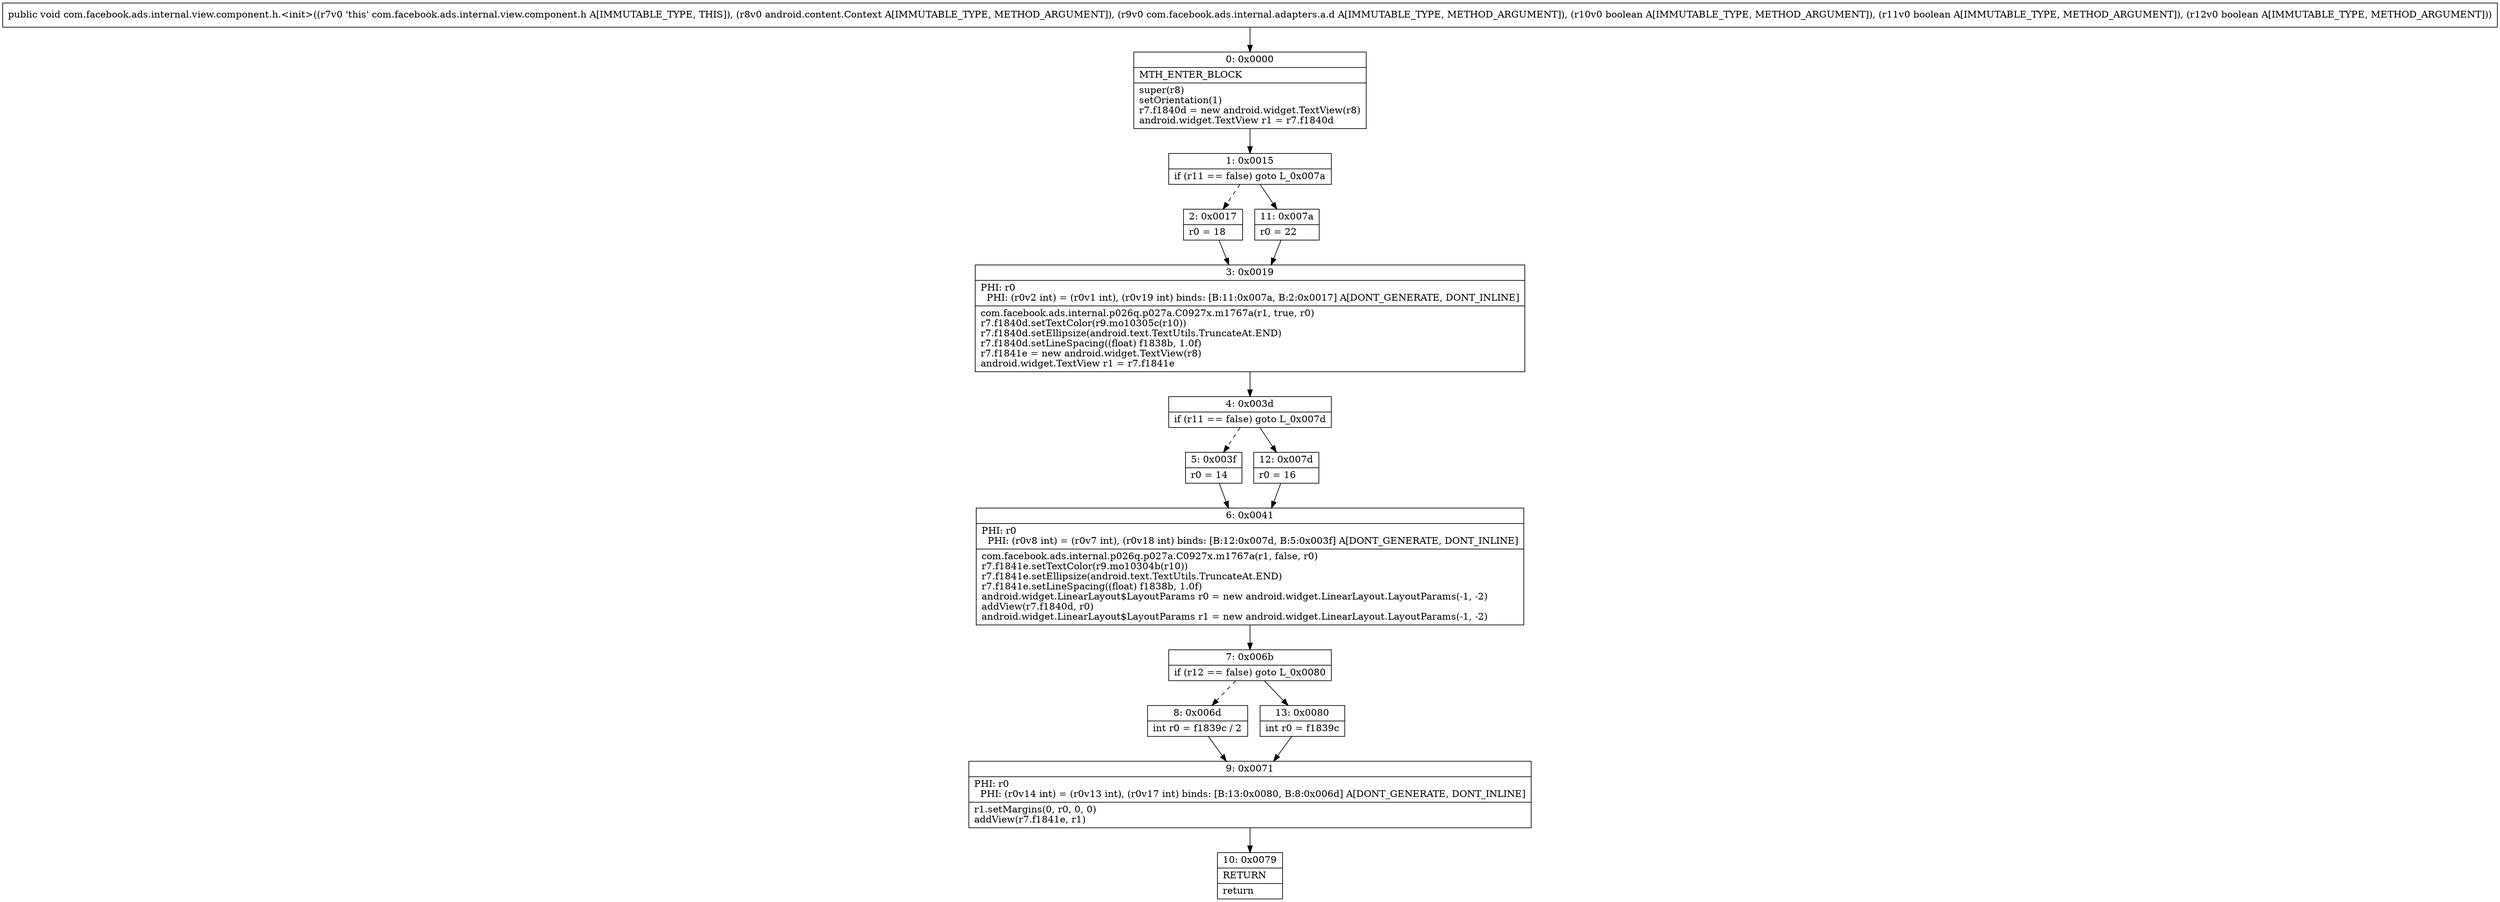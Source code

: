 digraph "CFG forcom.facebook.ads.internal.view.component.h.\<init\>(Landroid\/content\/Context;Lcom\/facebook\/ads\/internal\/adapters\/a\/d;ZZZ)V" {
Node_0 [shape=record,label="{0\:\ 0x0000|MTH_ENTER_BLOCK\l|super(r8)\lsetOrientation(1)\lr7.f1840d = new android.widget.TextView(r8)\landroid.widget.TextView r1 = r7.f1840d\l}"];
Node_1 [shape=record,label="{1\:\ 0x0015|if (r11 == false) goto L_0x007a\l}"];
Node_2 [shape=record,label="{2\:\ 0x0017|r0 = 18\l}"];
Node_3 [shape=record,label="{3\:\ 0x0019|PHI: r0 \l  PHI: (r0v2 int) = (r0v1 int), (r0v19 int) binds: [B:11:0x007a, B:2:0x0017] A[DONT_GENERATE, DONT_INLINE]\l|com.facebook.ads.internal.p026q.p027a.C0927x.m1767a(r1, true, r0)\lr7.f1840d.setTextColor(r9.mo10305c(r10))\lr7.f1840d.setEllipsize(android.text.TextUtils.TruncateAt.END)\lr7.f1840d.setLineSpacing((float) f1838b, 1.0f)\lr7.f1841e = new android.widget.TextView(r8)\landroid.widget.TextView r1 = r7.f1841e\l}"];
Node_4 [shape=record,label="{4\:\ 0x003d|if (r11 == false) goto L_0x007d\l}"];
Node_5 [shape=record,label="{5\:\ 0x003f|r0 = 14\l}"];
Node_6 [shape=record,label="{6\:\ 0x0041|PHI: r0 \l  PHI: (r0v8 int) = (r0v7 int), (r0v18 int) binds: [B:12:0x007d, B:5:0x003f] A[DONT_GENERATE, DONT_INLINE]\l|com.facebook.ads.internal.p026q.p027a.C0927x.m1767a(r1, false, r0)\lr7.f1841e.setTextColor(r9.mo10304b(r10))\lr7.f1841e.setEllipsize(android.text.TextUtils.TruncateAt.END)\lr7.f1841e.setLineSpacing((float) f1838b, 1.0f)\landroid.widget.LinearLayout$LayoutParams r0 = new android.widget.LinearLayout.LayoutParams(\-1, \-2)\laddView(r7.f1840d, r0)\landroid.widget.LinearLayout$LayoutParams r1 = new android.widget.LinearLayout.LayoutParams(\-1, \-2)\l}"];
Node_7 [shape=record,label="{7\:\ 0x006b|if (r12 == false) goto L_0x0080\l}"];
Node_8 [shape=record,label="{8\:\ 0x006d|int r0 = f1839c \/ 2\l}"];
Node_9 [shape=record,label="{9\:\ 0x0071|PHI: r0 \l  PHI: (r0v14 int) = (r0v13 int), (r0v17 int) binds: [B:13:0x0080, B:8:0x006d] A[DONT_GENERATE, DONT_INLINE]\l|r1.setMargins(0, r0, 0, 0)\laddView(r7.f1841e, r1)\l}"];
Node_10 [shape=record,label="{10\:\ 0x0079|RETURN\l|return\l}"];
Node_11 [shape=record,label="{11\:\ 0x007a|r0 = 22\l}"];
Node_12 [shape=record,label="{12\:\ 0x007d|r0 = 16\l}"];
Node_13 [shape=record,label="{13\:\ 0x0080|int r0 = f1839c\l}"];
MethodNode[shape=record,label="{public void com.facebook.ads.internal.view.component.h.\<init\>((r7v0 'this' com.facebook.ads.internal.view.component.h A[IMMUTABLE_TYPE, THIS]), (r8v0 android.content.Context A[IMMUTABLE_TYPE, METHOD_ARGUMENT]), (r9v0 com.facebook.ads.internal.adapters.a.d A[IMMUTABLE_TYPE, METHOD_ARGUMENT]), (r10v0 boolean A[IMMUTABLE_TYPE, METHOD_ARGUMENT]), (r11v0 boolean A[IMMUTABLE_TYPE, METHOD_ARGUMENT]), (r12v0 boolean A[IMMUTABLE_TYPE, METHOD_ARGUMENT])) }"];
MethodNode -> Node_0;
Node_0 -> Node_1;
Node_1 -> Node_2[style=dashed];
Node_1 -> Node_11;
Node_2 -> Node_3;
Node_3 -> Node_4;
Node_4 -> Node_5[style=dashed];
Node_4 -> Node_12;
Node_5 -> Node_6;
Node_6 -> Node_7;
Node_7 -> Node_8[style=dashed];
Node_7 -> Node_13;
Node_8 -> Node_9;
Node_9 -> Node_10;
Node_11 -> Node_3;
Node_12 -> Node_6;
Node_13 -> Node_9;
}

